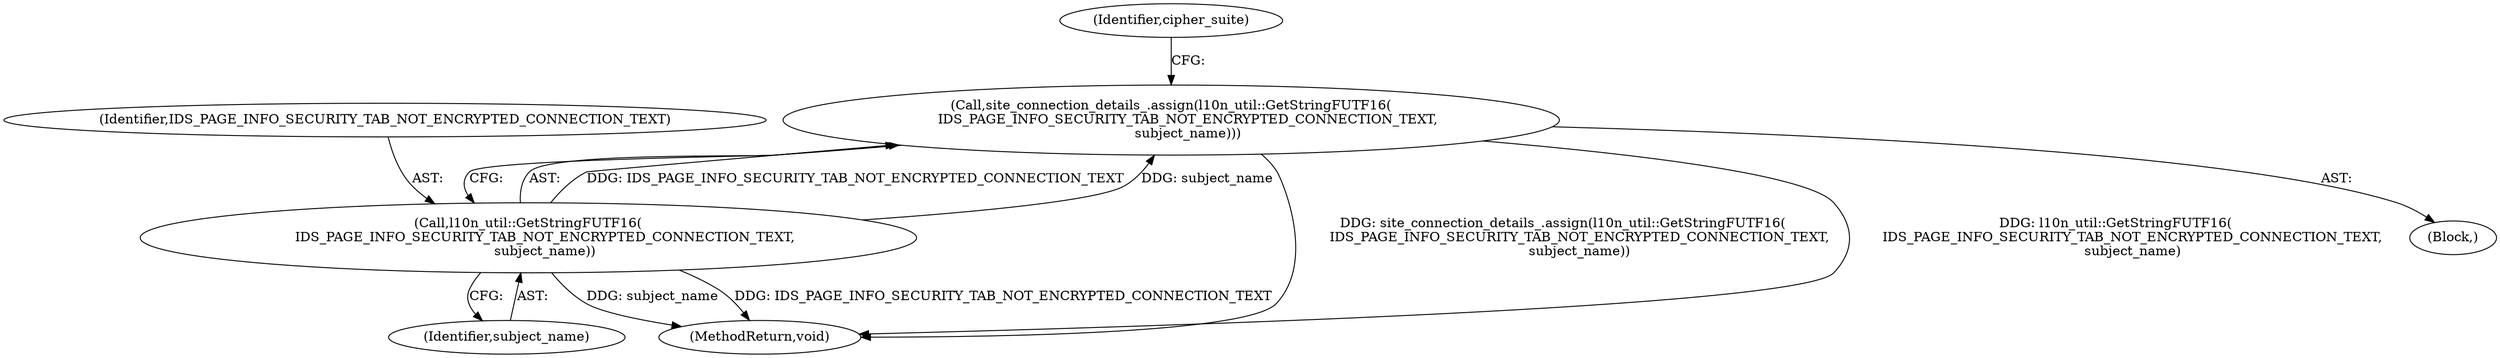 digraph "0_Chrome_7cde8513c12a6e8ec5d1d1eb1cfd078d9adad3ef@API" {
"1000469" [label="(Call,site_connection_details_.assign(l10n_util::GetStringFUTF16(\n        IDS_PAGE_INFO_SECURITY_TAB_NOT_ENCRYPTED_CONNECTION_TEXT,\n        subject_name)))"];
"1000470" [label="(Call,l10n_util::GetStringFUTF16(\n        IDS_PAGE_INFO_SECURITY_TAB_NOT_ENCRYPTED_CONNECTION_TEXT,\n        subject_name))"];
"1000465" [label="(Block,)"];
"1000470" [label="(Call,l10n_util::GetStringFUTF16(\n        IDS_PAGE_INFO_SECURITY_TAB_NOT_ENCRYPTED_CONNECTION_TEXT,\n        subject_name))"];
"1000472" [label="(Identifier,subject_name)"];
"1000471" [label="(Identifier,IDS_PAGE_INFO_SECURITY_TAB_NOT_ENCRYPTED_CONNECTION_TEXT)"];
"1000520" [label="(Identifier,cipher_suite)"];
"1000469" [label="(Call,site_connection_details_.assign(l10n_util::GetStringFUTF16(\n        IDS_PAGE_INFO_SECURITY_TAB_NOT_ENCRYPTED_CONNECTION_TEXT,\n        subject_name)))"];
"1000626" [label="(MethodReturn,void)"];
"1000469" -> "1000465"  [label="AST: "];
"1000469" -> "1000470"  [label="CFG: "];
"1000470" -> "1000469"  [label="AST: "];
"1000520" -> "1000469"  [label="CFG: "];
"1000469" -> "1000626"  [label="DDG: site_connection_details_.assign(l10n_util::GetStringFUTF16(\n        IDS_PAGE_INFO_SECURITY_TAB_NOT_ENCRYPTED_CONNECTION_TEXT,\n        subject_name))"];
"1000469" -> "1000626"  [label="DDG: l10n_util::GetStringFUTF16(\n        IDS_PAGE_INFO_SECURITY_TAB_NOT_ENCRYPTED_CONNECTION_TEXT,\n        subject_name)"];
"1000470" -> "1000469"  [label="DDG: IDS_PAGE_INFO_SECURITY_TAB_NOT_ENCRYPTED_CONNECTION_TEXT"];
"1000470" -> "1000469"  [label="DDG: subject_name"];
"1000470" -> "1000472"  [label="CFG: "];
"1000471" -> "1000470"  [label="AST: "];
"1000472" -> "1000470"  [label="AST: "];
"1000470" -> "1000626"  [label="DDG: subject_name"];
"1000470" -> "1000626"  [label="DDG: IDS_PAGE_INFO_SECURITY_TAB_NOT_ENCRYPTED_CONNECTION_TEXT"];
}
